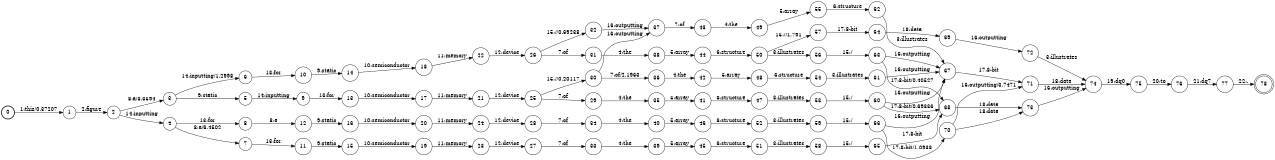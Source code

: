 digraph FST {
rankdir = LR;
size = "8.5,11";
label = "";
center = 1;
orientation = Portrait;
ranksep = "0.4";
nodesep = "0.25";
0 [label = "0", shape = circle, style = bold, fontsize = 14]
	0 -> 1 [label = "1:this/0.37207", fontsize = 14];
1 [label = "1", shape = circle, style = solid, fontsize = 14]
	1 -> 2 [label = "2:figure", fontsize = 14];
2 [label = "2", shape = circle, style = solid, fontsize = 14]
	2 -> 3 [label = "8:a/3.3594", fontsize = 14];
	2 -> 4 [label = "14:inputting", fontsize = 14];
3 [label = "3", shape = circle, style = solid, fontsize = 14]
	3 -> 5 [label = "9:static", fontsize = 14];
	3 -> 6 [label = "14:inputting/1.2998", fontsize = 14];
4 [label = "4", shape = circle, style = solid, fontsize = 14]
	4 -> 7 [label = "8:a/6.4502", fontsize = 14];
	4 -> 8 [label = "13:for", fontsize = 14];
5 [label = "5", shape = circle, style = solid, fontsize = 14]
	5 -> 9 [label = "14:inputting", fontsize = 14];
6 [label = "6", shape = circle, style = solid, fontsize = 14]
	6 -> 10 [label = "13:for", fontsize = 14];
7 [label = "7", shape = circle, style = solid, fontsize = 14]
	7 -> 11 [label = "13:for", fontsize = 14];
8 [label = "8", shape = circle, style = solid, fontsize = 14]
	8 -> 12 [label = "8:a", fontsize = 14];
9 [label = "9", shape = circle, style = solid, fontsize = 14]
	9 -> 13 [label = "13:for", fontsize = 14];
10 [label = "10", shape = circle, style = solid, fontsize = 14]
	10 -> 14 [label = "9:static", fontsize = 14];
11 [label = "11", shape = circle, style = solid, fontsize = 14]
	11 -> 15 [label = "9:static", fontsize = 14];
12 [label = "12", shape = circle, style = solid, fontsize = 14]
	12 -> 16 [label = "9:static", fontsize = 14];
13 [label = "13", shape = circle, style = solid, fontsize = 14]
	13 -> 17 [label = "10:semiconductor", fontsize = 14];
14 [label = "14", shape = circle, style = solid, fontsize = 14]
	14 -> 18 [label = "10:semiconductor", fontsize = 14];
15 [label = "15", shape = circle, style = solid, fontsize = 14]
	15 -> 19 [label = "10:semiconductor", fontsize = 14];
16 [label = "16", shape = circle, style = solid, fontsize = 14]
	16 -> 20 [label = "10:semiconductor", fontsize = 14];
17 [label = "17", shape = circle, style = solid, fontsize = 14]
	17 -> 21 [label = "11:memory", fontsize = 14];
18 [label = "18", shape = circle, style = solid, fontsize = 14]
	18 -> 22 [label = "11:memory", fontsize = 14];
19 [label = "19", shape = circle, style = solid, fontsize = 14]
	19 -> 23 [label = "11:memory", fontsize = 14];
20 [label = "20", shape = circle, style = solid, fontsize = 14]
	20 -> 24 [label = "11:memory", fontsize = 14];
21 [label = "21", shape = circle, style = solid, fontsize = 14]
	21 -> 25 [label = "12:device", fontsize = 14];
22 [label = "22", shape = circle, style = solid, fontsize = 14]
	22 -> 26 [label = "12:device", fontsize = 14];
23 [label = "23", shape = circle, style = solid, fontsize = 14]
	23 -> 27 [label = "12:device", fontsize = 14];
24 [label = "24", shape = circle, style = solid, fontsize = 14]
	24 -> 28 [label = "12:device", fontsize = 14];
25 [label = "25", shape = circle, style = solid, fontsize = 14]
	25 -> 29 [label = "7:of", fontsize = 14];
	25 -> 30 [label = "15://0.20117", fontsize = 14];
26 [label = "26", shape = circle, style = solid, fontsize = 14]
	26 -> 31 [label = "7:of", fontsize = 14];
	26 -> 32 [label = "15://0.69238", fontsize = 14];
27 [label = "27", shape = circle, style = solid, fontsize = 14]
	27 -> 33 [label = "7:of", fontsize = 14];
28 [label = "28", shape = circle, style = solid, fontsize = 14]
	28 -> 34 [label = "7:of", fontsize = 14];
29 [label = "29", shape = circle, style = solid, fontsize = 14]
	29 -> 35 [label = "4:the", fontsize = 14];
30 [label = "30", shape = circle, style = solid, fontsize = 14]
	30 -> 36 [label = "7:of/2.1963", fontsize = 14];
	30 -> 37 [label = "16:outputting", fontsize = 14];
31 [label = "31", shape = circle, style = solid, fontsize = 14]
	31 -> 38 [label = "4:the", fontsize = 14];
32 [label = "32", shape = circle, style = solid, fontsize = 14]
	32 -> 37 [label = "16:outputting", fontsize = 14];
33 [label = "33", shape = circle, style = solid, fontsize = 14]
	33 -> 39 [label = "4:the", fontsize = 14];
34 [label = "34", shape = circle, style = solid, fontsize = 14]
	34 -> 40 [label = "4:the", fontsize = 14];
35 [label = "35", shape = circle, style = solid, fontsize = 14]
	35 -> 41 [label = "5:array", fontsize = 14];
36 [label = "36", shape = circle, style = solid, fontsize = 14]
	36 -> 42 [label = "4:the", fontsize = 14];
37 [label = "37", shape = circle, style = solid, fontsize = 14]
	37 -> 43 [label = "7:of", fontsize = 14];
38 [label = "38", shape = circle, style = solid, fontsize = 14]
	38 -> 44 [label = "5:array", fontsize = 14];
39 [label = "39", shape = circle, style = solid, fontsize = 14]
	39 -> 45 [label = "5:array", fontsize = 14];
40 [label = "40", shape = circle, style = solid, fontsize = 14]
	40 -> 46 [label = "5:array", fontsize = 14];
41 [label = "41", shape = circle, style = solid, fontsize = 14]
	41 -> 47 [label = "6:structure", fontsize = 14];
42 [label = "42", shape = circle, style = solid, fontsize = 14]
	42 -> 48 [label = "5:array", fontsize = 14];
43 [label = "43", shape = circle, style = solid, fontsize = 14]
	43 -> 49 [label = "4:the", fontsize = 14];
44 [label = "44", shape = circle, style = solid, fontsize = 14]
	44 -> 50 [label = "6:structure", fontsize = 14];
45 [label = "45", shape = circle, style = solid, fontsize = 14]
	45 -> 51 [label = "6:structure", fontsize = 14];
46 [label = "46", shape = circle, style = solid, fontsize = 14]
	46 -> 52 [label = "6:structure", fontsize = 14];
47 [label = "47", shape = circle, style = solid, fontsize = 14]
	47 -> 53 [label = "3:illustrates", fontsize = 14];
48 [label = "48", shape = circle, style = solid, fontsize = 14]
	48 -> 54 [label = "6:structure", fontsize = 14];
49 [label = "49", shape = circle, style = solid, fontsize = 14]
	49 -> 55 [label = "5:array", fontsize = 14];
50 [label = "50", shape = circle, style = solid, fontsize = 14]
	50 -> 56 [label = "3:illustrates", fontsize = 14];
	50 -> 57 [label = "15://1.791", fontsize = 14];
51 [label = "51", shape = circle, style = solid, fontsize = 14]
	51 -> 58 [label = "3:illustrates", fontsize = 14];
52 [label = "52", shape = circle, style = solid, fontsize = 14]
	52 -> 59 [label = "3:illustrates", fontsize = 14];
53 [label = "53", shape = circle, style = solid, fontsize = 14]
	53 -> 60 [label = "15:/", fontsize = 14];
54 [label = "54", shape = circle, style = solid, fontsize = 14]
	54 -> 61 [label = "3:illustrates", fontsize = 14];
55 [label = "55", shape = circle, style = solid, fontsize = 14]
	55 -> 62 [label = "6:structure", fontsize = 14];
56 [label = "56", shape = circle, style = solid, fontsize = 14]
	56 -> 63 [label = "15:/", fontsize = 14];
57 [label = "57", shape = circle, style = solid, fontsize = 14]
	57 -> 64 [label = "17:8-bit", fontsize = 14];
58 [label = "58", shape = circle, style = solid, fontsize = 14]
	58 -> 65 [label = "15:/", fontsize = 14];
59 [label = "59", shape = circle, style = solid, fontsize = 14]
	59 -> 66 [label = "15:/", fontsize = 14];
60 [label = "60", shape = circle, style = solid, fontsize = 14]
	60 -> 67 [label = "16:outputting", fontsize = 14];
	60 -> 68 [label = "17:8-bit/0.69336", fontsize = 14];
61 [label = "61", shape = circle, style = solid, fontsize = 14]
	61 -> 67 [label = "16:outputting", fontsize = 14];
62 [label = "62", shape = circle, style = solid, fontsize = 14]
	62 -> 67 [label = "3:illustrates", fontsize = 14];
63 [label = "63", shape = circle, style = solid, fontsize = 14]
	63 -> 67 [label = "16:outputting", fontsize = 14];
	63 -> 68 [label = "17:8-bit/0.40527", fontsize = 14];
64 [label = "64", shape = circle, style = solid, fontsize = 14]
	64 -> 69 [label = "18:data", fontsize = 14];
65 [label = "65", shape = circle, style = solid, fontsize = 14]
	65 -> 68 [label = "17:8-bit", fontsize = 14];
66 [label = "66", shape = circle, style = solid, fontsize = 14]
	66 -> 67 [label = "16:outputting", fontsize = 14];
	66 -> 70 [label = "17:8-bit/1.0938", fontsize = 14];
67 [label = "67", shape = circle, style = solid, fontsize = 14]
	67 -> 71 [label = "17:8-bit", fontsize = 14];
68 [label = "68", shape = circle, style = solid, fontsize = 14]
	68 -> 73 [label = "18:data", fontsize = 14];
69 [label = "69", shape = circle, style = solid, fontsize = 14]
	69 -> 72 [label = "16:outputting", fontsize = 14];
70 [label = "70", shape = circle, style = solid, fontsize = 14]
	70 -> 71 [label = "16:outputting/3.7471", fontsize = 14];
	70 -> 73 [label = "18:data", fontsize = 14];
71 [label = "71", shape = circle, style = solid, fontsize = 14]
	71 -> 74 [label = "18:data", fontsize = 14];
72 [label = "72", shape = circle, style = solid, fontsize = 14]
	72 -> 74 [label = "3:illustrates", fontsize = 14];
73 [label = "73", shape = circle, style = solid, fontsize = 14]
	73 -> 74 [label = "16:outputting", fontsize = 14];
74 [label = "74", shape = circle, style = solid, fontsize = 14]
	74 -> 75 [label = "19:dq0", fontsize = 14];
75 [label = "75", shape = circle, style = solid, fontsize = 14]
	75 -> 76 [label = "20:to", fontsize = 14];
76 [label = "76", shape = circle, style = solid, fontsize = 14]
	76 -> 77 [label = "21:dq7", fontsize = 14];
77 [label = "77", shape = circle, style = solid, fontsize = 14]
	77 -> 78 [label = "22:.", fontsize = 14];
78 [label = "78", shape = doublecircle, style = solid, fontsize = 14]
}
